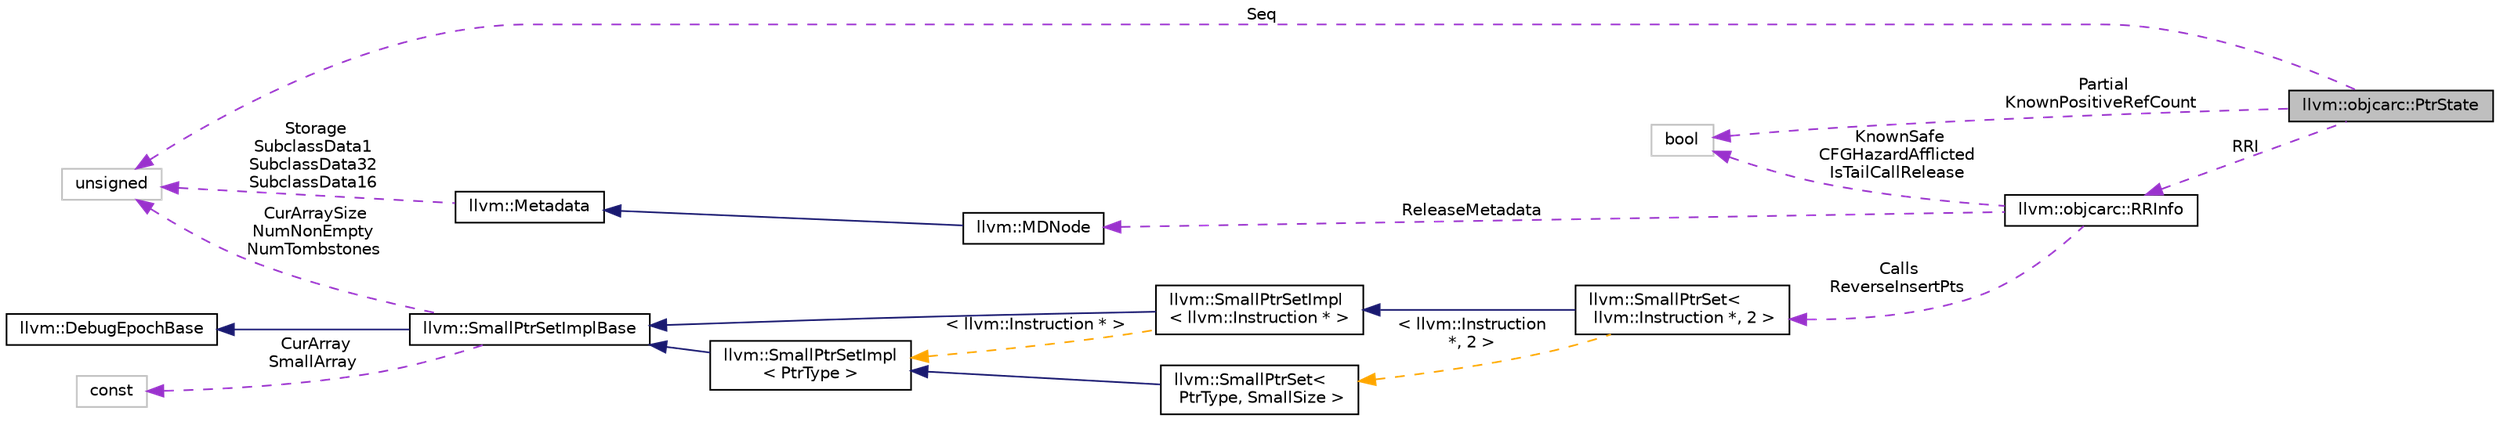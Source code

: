 digraph "llvm::objcarc::PtrState"
{
 // LATEX_PDF_SIZE
  bgcolor="transparent";
  edge [fontname="Helvetica",fontsize="10",labelfontname="Helvetica",labelfontsize="10"];
  node [fontname="Helvetica",fontsize="10",shape=record];
  rankdir="LR";
  Node1 [label="llvm::objcarc::PtrState",height=0.2,width=0.4,color="black", fillcolor="grey75", style="filled", fontcolor="black",tooltip="This class summarizes several per-pointer runtime properties which are propagated through the flow gr..."];
  Node2 -> Node1 [dir="back",color="darkorchid3",fontsize="10",style="dashed",label=" Partial\nKnownPositiveRefCount" ,fontname="Helvetica"];
  Node2 [label="bool",height=0.2,width=0.4,color="grey75",tooltip=" "];
  Node3 -> Node1 [dir="back",color="darkorchid3",fontsize="10",style="dashed",label=" RRI" ,fontname="Helvetica"];
  Node3 [label="llvm::objcarc::RRInfo",height=0.2,width=0.4,color="black",URL="$structllvm_1_1objcarc_1_1RRInfo.html",tooltip="Unidirectional information about either a retain-decrement-use-release sequence or release-use-decrem..."];
  Node4 -> Node3 [dir="back",color="darkorchid3",fontsize="10",style="dashed",label=" Calls\nReverseInsertPts" ,fontname="Helvetica"];
  Node4 [label="llvm::SmallPtrSet\<\l llvm::Instruction *, 2 \>",height=0.2,width=0.4,color="black",URL="$classllvm_1_1SmallPtrSet.html",tooltip=" "];
  Node5 -> Node4 [dir="back",color="midnightblue",fontsize="10",style="solid",fontname="Helvetica"];
  Node5 [label="llvm::SmallPtrSetImpl\l\< llvm::Instruction * \>",height=0.2,width=0.4,color="black",URL="$classllvm_1_1SmallPtrSetImpl.html",tooltip=" "];
  Node6 -> Node5 [dir="back",color="midnightblue",fontsize="10",style="solid",fontname="Helvetica"];
  Node6 [label="llvm::SmallPtrSetImplBase",height=0.2,width=0.4,color="black",URL="$classllvm_1_1SmallPtrSetImplBase.html",tooltip="SmallPtrSetImplBase - This is the common code shared among all the SmallPtrSet<>'s,..."];
  Node7 -> Node6 [dir="back",color="midnightblue",fontsize="10",style="solid",fontname="Helvetica"];
  Node7 [label="llvm::DebugEpochBase",height=0.2,width=0.4,color="black",URL="$classllvm_1_1DebugEpochBase.html",tooltip="A base class for data structure classes wishing to make iterators (\"handles\") pointing into themselve..."];
  Node8 -> Node6 [dir="back",color="darkorchid3",fontsize="10",style="dashed",label=" CurArraySize\nNumNonEmpty\nNumTombstones" ,fontname="Helvetica"];
  Node8 [label="unsigned",height=0.2,width=0.4,color="grey75",tooltip=" "];
  Node9 -> Node6 [dir="back",color="darkorchid3",fontsize="10",style="dashed",label=" CurArray\nSmallArray" ,fontname="Helvetica"];
  Node9 [label="const",height=0.2,width=0.4,color="grey75",tooltip=" "];
  Node10 -> Node5 [dir="back",color="orange",fontsize="10",style="dashed",label=" \< llvm::Instruction * \>" ,fontname="Helvetica"];
  Node10 [label="llvm::SmallPtrSetImpl\l\< PtrType \>",height=0.2,width=0.4,color="black",URL="$classllvm_1_1SmallPtrSetImpl.html",tooltip="A templated base class for SmallPtrSet which provides the typesafe interface that is common across al..."];
  Node6 -> Node10 [dir="back",color="midnightblue",fontsize="10",style="solid",fontname="Helvetica"];
  Node11 -> Node4 [dir="back",color="orange",fontsize="10",style="dashed",label=" \< llvm::Instruction\l *, 2 \>" ,fontname="Helvetica"];
  Node11 [label="llvm::SmallPtrSet\<\l PtrType, SmallSize \>",height=0.2,width=0.4,color="black",URL="$classllvm_1_1SmallPtrSet.html",tooltip="SmallPtrSet - This class implements a set which is optimized for holding SmallSize or less elements."];
  Node10 -> Node11 [dir="back",color="midnightblue",fontsize="10",style="solid",fontname="Helvetica"];
  Node2 -> Node3 [dir="back",color="darkorchid3",fontsize="10",style="dashed",label=" KnownSafe\nCFGHazardAfflicted\nIsTailCallRelease" ,fontname="Helvetica"];
  Node12 -> Node3 [dir="back",color="darkorchid3",fontsize="10",style="dashed",label=" ReleaseMetadata" ,fontname="Helvetica"];
  Node12 [label="llvm::MDNode",height=0.2,width=0.4,color="black",URL="$classllvm_1_1MDNode.html",tooltip="Metadata node."];
  Node13 -> Node12 [dir="back",color="midnightblue",fontsize="10",style="solid",fontname="Helvetica"];
  Node13 [label="llvm::Metadata",height=0.2,width=0.4,color="black",URL="$classllvm_1_1Metadata.html",tooltip="Root of the metadata hierarchy."];
  Node8 -> Node13 [dir="back",color="darkorchid3",fontsize="10",style="dashed",label=" Storage\nSubclassData1\nSubclassData32\nSubclassData16" ,fontname="Helvetica"];
  Node8 -> Node1 [dir="back",color="darkorchid3",fontsize="10",style="dashed",label=" Seq" ,fontname="Helvetica"];
}

